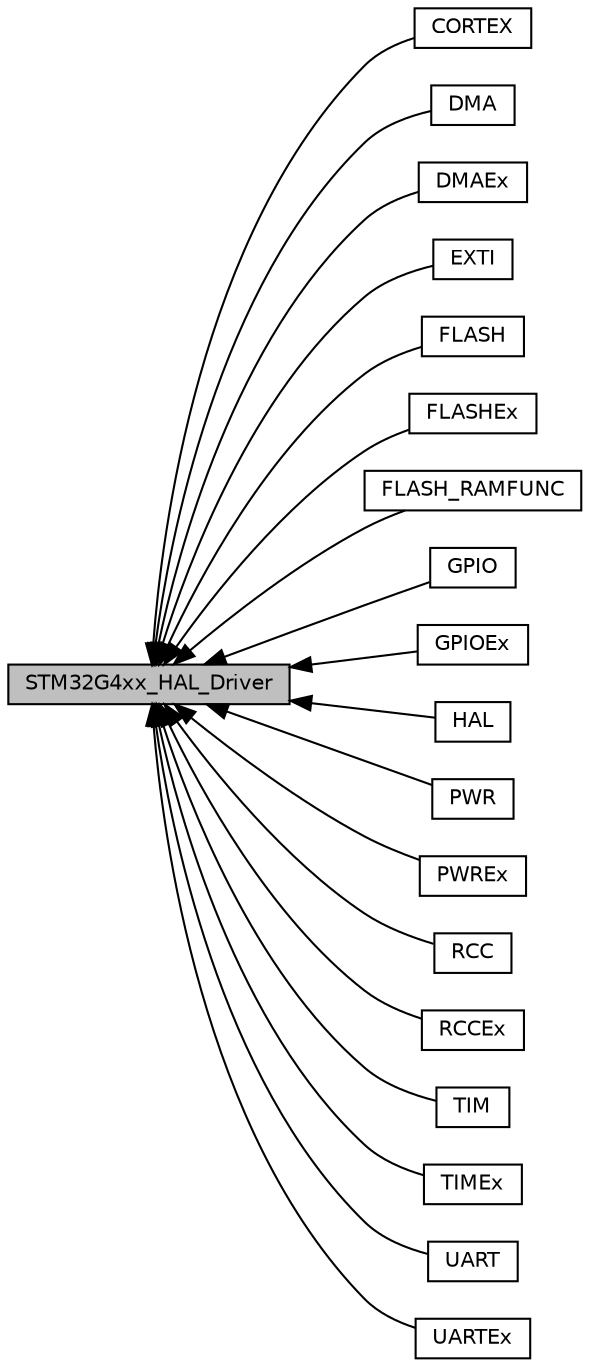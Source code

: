digraph "STM32G4xx_HAL_Driver"
{
  edge [fontname="Helvetica",fontsize="10",labelfontname="Helvetica",labelfontsize="10"];
  node [fontname="Helvetica",fontsize="10",shape=box];
  rankdir=LR;
  Node2 [label="CORTEX",height=0.2,width=0.4,color="black", fillcolor="white", style="filled",URL="$group___c_o_r_t_e_x.html",tooltip="CORTEX HAL module driver."];
  Node7 [label="DMA",height=0.2,width=0.4,color="black", fillcolor="white", style="filled",URL="$group___d_m_a.html",tooltip="DMA HAL module driver."];
  Node8 [label="DMAEx",height=0.2,width=0.4,color="black", fillcolor="white", style="filled",URL="$group___d_m_a_ex.html",tooltip="DMA Extended HAL module driver."];
  Node3 [label="EXTI",height=0.2,width=0.4,color="black", fillcolor="white", style="filled",URL="$group___e_x_t_i.html",tooltip="EXTI HAL module driver."];
  Node9 [label="FLASH",height=0.2,width=0.4,color="black", fillcolor="white", style="filled",URL="$group___f_l_a_s_h.html",tooltip="FLASH HAL module driver."];
  Node10 [label="FLASHEx",height=0.2,width=0.4,color="black", fillcolor="white", style="filled",URL="$group___f_l_a_s_h_ex.html",tooltip="FLASH Extended HAL module driver."];
  Node11 [label="FLASH_RAMFUNC",height=0.2,width=0.4,color="black", fillcolor="white", style="filled",URL="$group___f_l_a_s_h___r_a_m_f_u_n_c.html",tooltip="FLASH functions executed from RAM."];
  Node4 [label="GPIO",height=0.2,width=0.4,color="black", fillcolor="white", style="filled",URL="$group___g_p_i_o.html",tooltip="GPIO HAL module driver."];
  Node5 [label="GPIOEx",height=0.2,width=0.4,color="black", fillcolor="white", style="filled",URL="$group___g_p_i_o_ex.html",tooltip="GPIO Extended HAL module driver."];
  Node6 [label="HAL",height=0.2,width=0.4,color="black", fillcolor="white", style="filled",URL="$group___h_a_l.html",tooltip="HAL module driver."];
  Node12 [label="PWR",height=0.2,width=0.4,color="black", fillcolor="white", style="filled",URL="$group___p_w_r.html",tooltip="PWR HAL module driver."];
  Node13 [label="PWREx",height=0.2,width=0.4,color="black", fillcolor="white", style="filled",URL="$group___p_w_r_ex.html",tooltip="PWR Extended HAL module driver."];
  Node14 [label="RCC",height=0.2,width=0.4,color="black", fillcolor="white", style="filled",URL="$group___r_c_c.html",tooltip="RCC HAL module driver."];
  Node15 [label="RCCEx",height=0.2,width=0.4,color="black", fillcolor="white", style="filled",URL="$group___r_c_c_ex.html",tooltip="RCC Extended HAL module driver."];
  Node1 [label="STM32G4xx_HAL_Driver",height=0.2,width=0.4,color="black", fillcolor="grey75", style="filled", fontcolor="black",tooltip=" "];
  Node16 [label="TIM",height=0.2,width=0.4,color="black", fillcolor="white", style="filled",URL="$group___t_i_m.html",tooltip="TIM HAL module driver."];
  Node17 [label="TIMEx",height=0.2,width=0.4,color="black", fillcolor="white", style="filled",URL="$group___t_i_m_ex.html",tooltip="TIM Extended HAL module driver."];
  Node18 [label="UART",height=0.2,width=0.4,color="black", fillcolor="white", style="filled",URL="$group___u_a_r_t.html",tooltip="HAL UART module driver."];
  Node19 [label="UARTEx",height=0.2,width=0.4,color="black", fillcolor="white", style="filled",URL="$group___u_a_r_t_ex.html",tooltip="UART Extended HAL module driver."];
  Node1->Node2 [shape=plaintext, dir="back", style="solid"];
  Node1->Node3 [shape=plaintext, dir="back", style="solid"];
  Node1->Node4 [shape=plaintext, dir="back", style="solid"];
  Node1->Node5 [shape=plaintext, dir="back", style="solid"];
  Node1->Node6 [shape=plaintext, dir="back", style="solid"];
  Node1->Node7 [shape=plaintext, dir="back", style="solid"];
  Node1->Node8 [shape=plaintext, dir="back", style="solid"];
  Node1->Node9 [shape=plaintext, dir="back", style="solid"];
  Node1->Node10 [shape=plaintext, dir="back", style="solid"];
  Node1->Node11 [shape=plaintext, dir="back", style="solid"];
  Node1->Node12 [shape=plaintext, dir="back", style="solid"];
  Node1->Node13 [shape=plaintext, dir="back", style="solid"];
  Node1->Node14 [shape=plaintext, dir="back", style="solid"];
  Node1->Node15 [shape=plaintext, dir="back", style="solid"];
  Node1->Node16 [shape=plaintext, dir="back", style="solid"];
  Node1->Node17 [shape=plaintext, dir="back", style="solid"];
  Node1->Node18 [shape=plaintext, dir="back", style="solid"];
  Node1->Node19 [shape=plaintext, dir="back", style="solid"];
}
